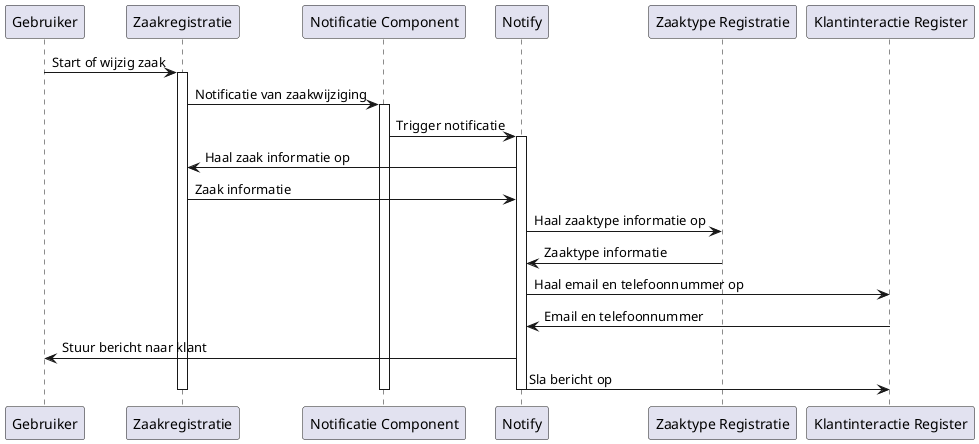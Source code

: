 @startuml
!define RECTANGLE class

participant "Gebruiker" as User
participant "Zaakregistratie" as CaseReg
participant "Notificatie Component" as NotifComp
participant "Notify" as Notify
participant "Zaaktype Registratie" as CaseTypeReg
participant "Klantinteractie Register" as CustomerIntReg

User -> CaseReg: Start of wijzig zaak
activate CaseReg
CaseReg -> NotifComp: Notificatie van zaakwijziging
activate NotifComp

NotifComp -> Notify: Trigger notificatie
activate Notify

Notify -> CaseReg: Haal zaak informatie op
CaseReg -> Notify: Zaak informatie

Notify -> CaseTypeReg: Haal zaaktype informatie op
CaseTypeReg -> Notify: Zaaktype informatie

Notify -> CustomerIntReg: Haal email en telefoonnummer op
CustomerIntReg -> Notify: Email en telefoonnummer

Notify -> User: Stuur bericht naar klant

Notify -> CustomerIntReg: Sla bericht op
deactivate Notify
deactivate NotifComp
deactivate CaseReg
@enduml
